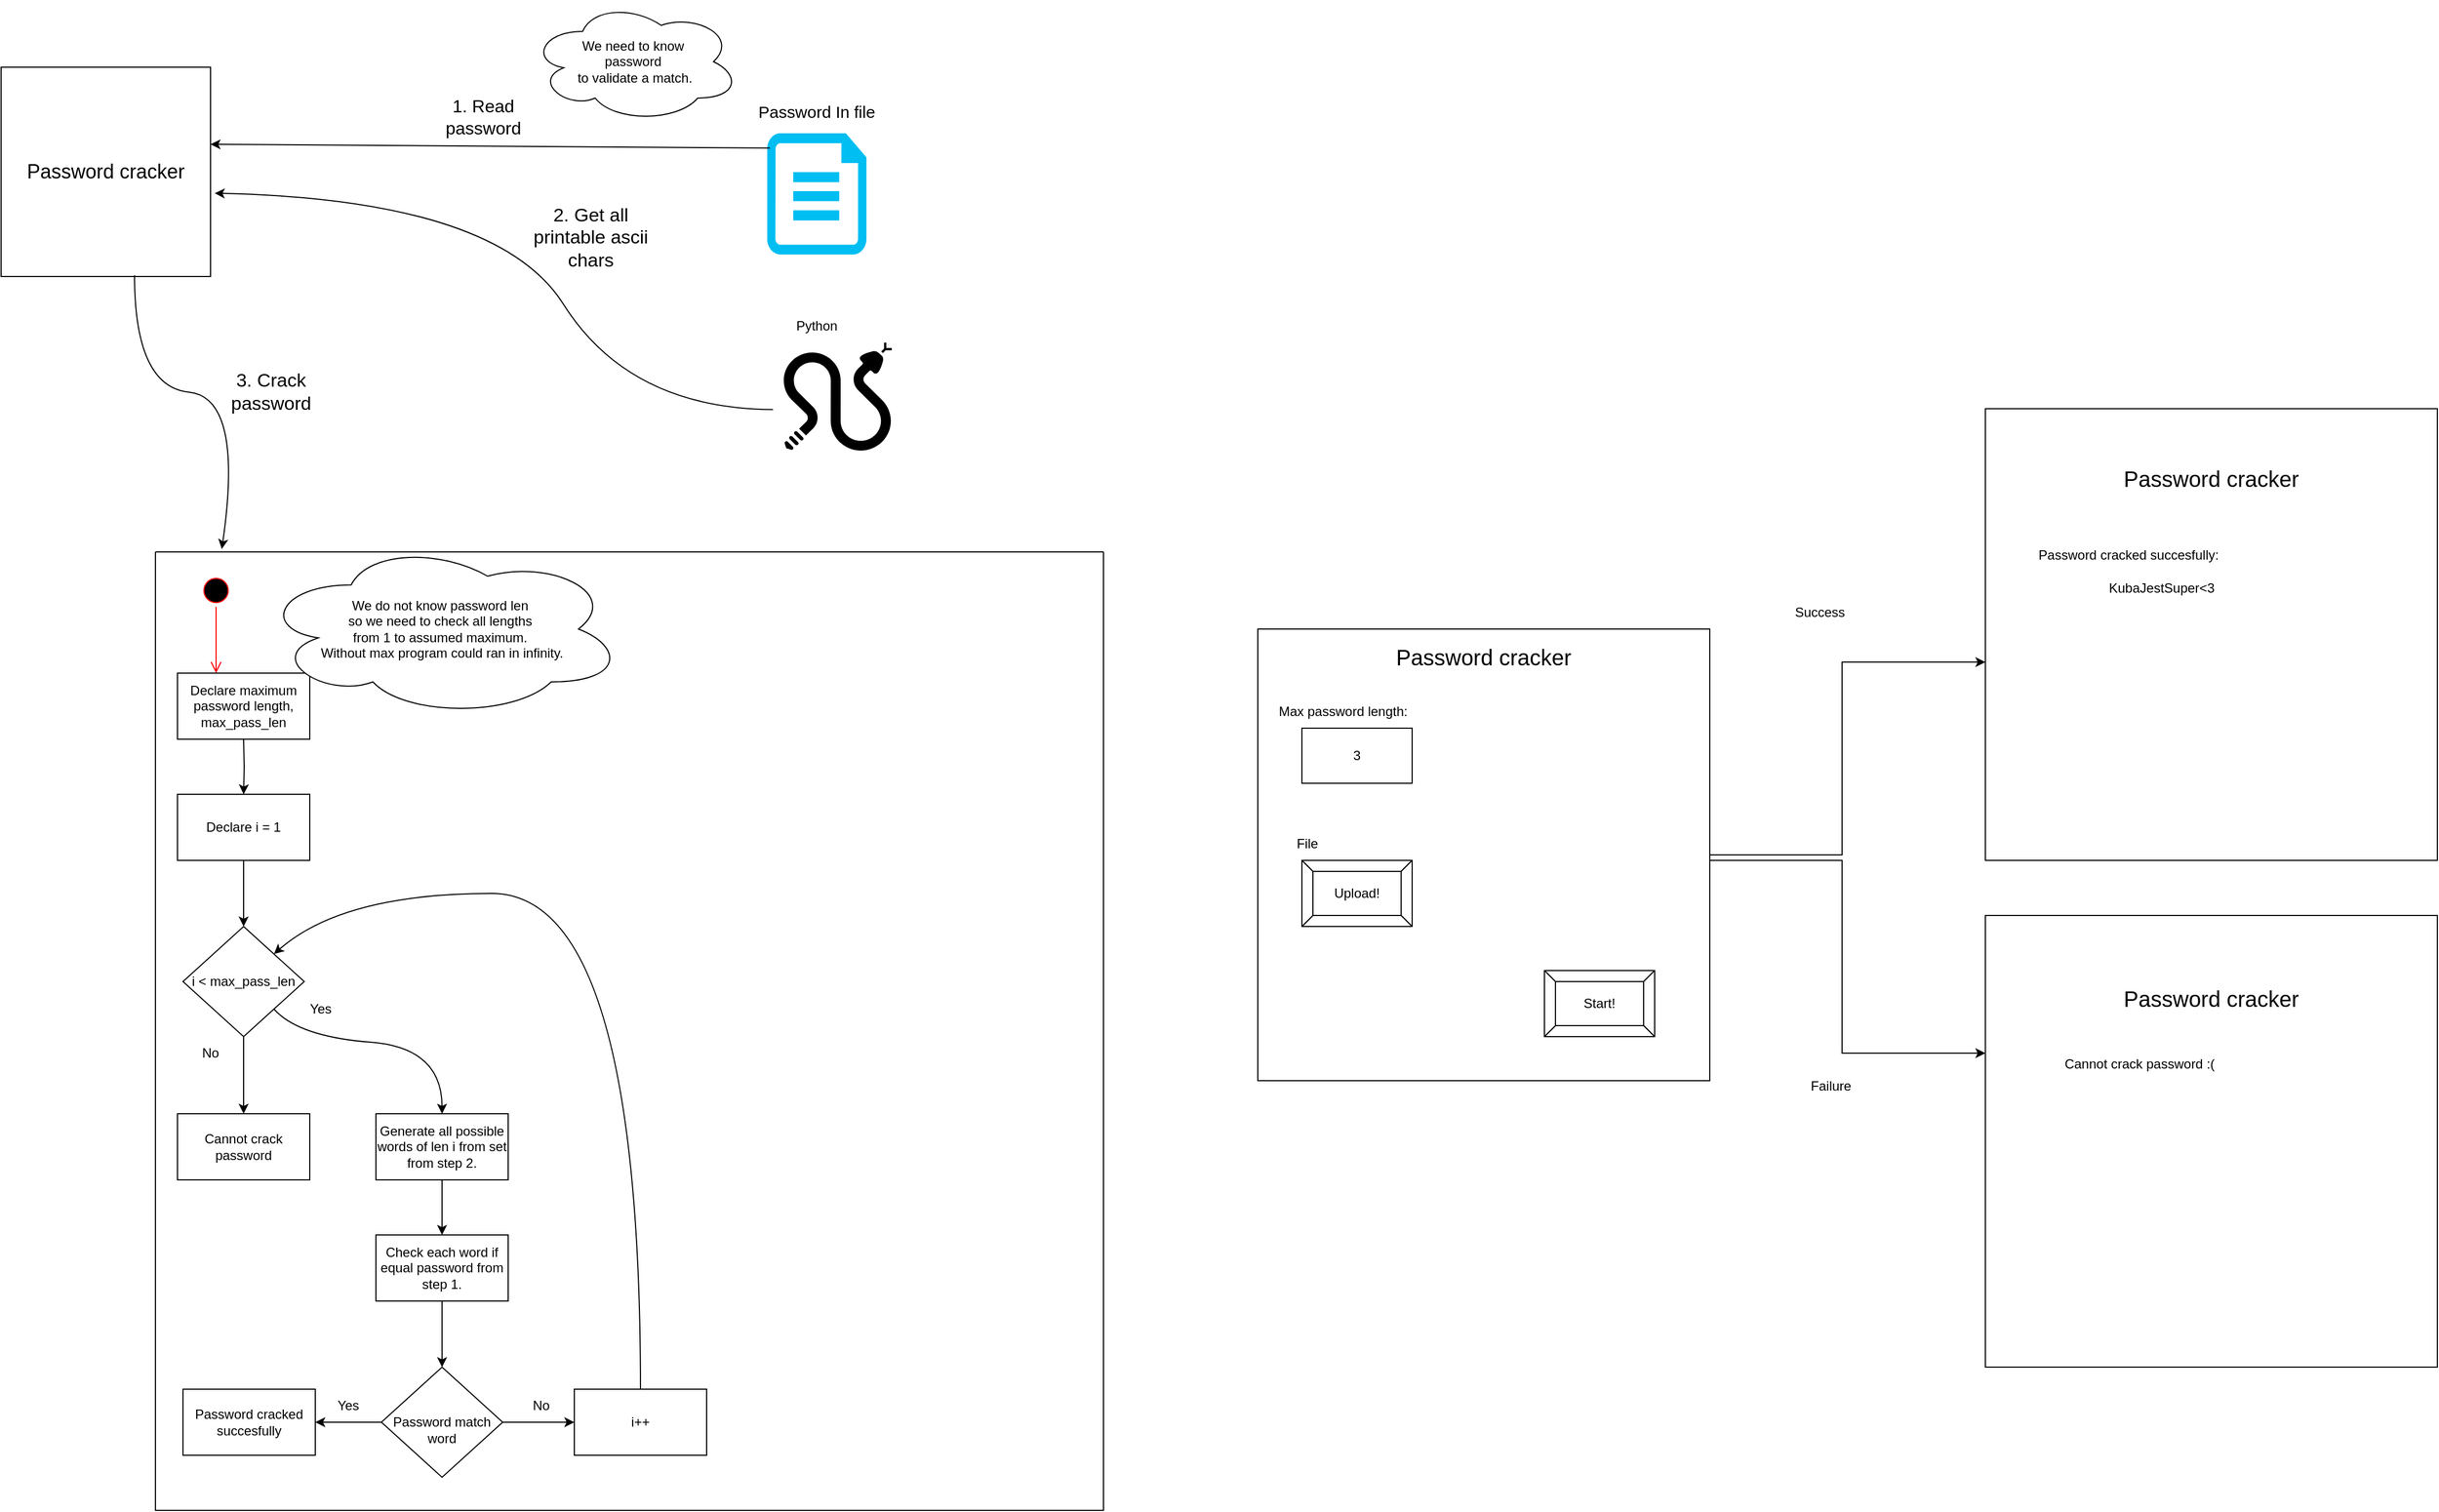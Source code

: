 <mxfile version="28.0.7">
  <diagram name="Page-1" id="MZ3_oT6_pSthDkAcg5yS">
    <mxGraphModel dx="1426" dy="1858" grid="1" gridSize="10" guides="1" tooltips="1" connect="1" arrows="1" fold="1" page="1" pageScale="1" pageWidth="850" pageHeight="1100" math="0" shadow="0">
      <root>
        <mxCell id="0" />
        <mxCell id="1" parent="0" />
        <mxCell id="SpXzyu9s4scRP7gDGXKe-4" value="Password cracker" style="whiteSpace=wrap;html=1;aspect=fixed;fontSize=18;" parent="1" vertex="1">
          <mxGeometry x="20" y="20" width="190" height="190" as="geometry" />
        </mxCell>
        <mxCell id="SpXzyu9s4scRP7gDGXKe-5" value="" style="group" parent="1" vertex="1" connectable="0">
          <mxGeometry x="700" y="30" width="120" height="160" as="geometry" />
        </mxCell>
        <mxCell id="SpXzyu9s4scRP7gDGXKe-1" value="" style="verticalLabelPosition=bottom;html=1;verticalAlign=top;align=center;strokeColor=none;fillColor=#00BEF2;shape=mxgraph.azure.cloud_services_configuration_file;pointerEvents=1;" parent="SpXzyu9s4scRP7gDGXKe-5" vertex="1">
          <mxGeometry x="15" y="50" width="90" height="110" as="geometry" />
        </mxCell>
        <mxCell id="SpXzyu9s4scRP7gDGXKe-2" value="Password In file" style="text;html=1;align=center;verticalAlign=middle;whiteSpace=wrap;rounded=0;fontSize=15;" parent="SpXzyu9s4scRP7gDGXKe-5" vertex="1">
          <mxGeometry width="120" height="60" as="geometry" />
        </mxCell>
        <mxCell id="SpXzyu9s4scRP7gDGXKe-9" value="" style="endArrow=none;html=1;rounded=0;entryX=0.027;entryY=0.122;entryDx=0;entryDy=0;entryPerimeter=0;endFill=0;startArrow=classic;startFill=1;" parent="1" target="SpXzyu9s4scRP7gDGXKe-1" edge="1">
          <mxGeometry width="50" height="50" relative="1" as="geometry">
            <mxPoint x="210" y="90" as="sourcePoint" />
            <mxPoint x="260" y="40" as="targetPoint" />
          </mxGeometry>
        </mxCell>
        <mxCell id="SpXzyu9s4scRP7gDGXKe-10" value="1. Read password" style="text;html=1;align=center;verticalAlign=middle;whiteSpace=wrap;rounded=0;fontSize=16;" parent="1" vertex="1">
          <mxGeometry x="395" y="50" width="125" height="30" as="geometry" />
        </mxCell>
        <mxCell id="SpXzyu9s4scRP7gDGXKe-11" value="We need to know&amp;nbsp;&lt;div&gt;password&amp;nbsp;&lt;/div&gt;&lt;div&gt;to validate a match.&lt;/div&gt;" style="ellipse;shape=cloud;whiteSpace=wrap;html=1;" parent="1" vertex="1">
          <mxGeometry x="500" y="-40" width="190" height="110" as="geometry" />
        </mxCell>
        <mxCell id="SpXzyu9s4scRP7gDGXKe-13" value="Python" style="text;html=1;align=center;verticalAlign=middle;whiteSpace=wrap;rounded=0;" parent="1" vertex="1">
          <mxGeometry x="730" y="240" width="60" height="30" as="geometry" />
        </mxCell>
        <mxCell id="SpXzyu9s4scRP7gDGXKe-14" value="" style="endArrow=classic;html=1;rounded=0;exitX=0.102;exitY=0.407;exitDx=0;exitDy=0;exitPerimeter=0;entryX=1.02;entryY=0.602;entryDx=0;entryDy=0;entryPerimeter=0;curved=1;" parent="1" target="SpXzyu9s4scRP7gDGXKe-4" edge="1">
          <mxGeometry width="50" height="50" relative="1" as="geometry">
            <mxPoint x="720.2" y="330.7" as="sourcePoint" />
            <mxPoint x="540" y="160" as="targetPoint" />
            <Array as="points">
              <mxPoint x="590" y="330" />
              <mxPoint x="470" y="140" />
            </Array>
          </mxGeometry>
        </mxCell>
        <mxCell id="SpXzyu9s4scRP7gDGXKe-15" value="2. Get all printable ascii chars" style="text;html=1;align=center;verticalAlign=middle;whiteSpace=wrap;rounded=0;fontSize=17;" parent="1" vertex="1">
          <mxGeometry x="500" y="150" width="110" height="50" as="geometry" />
        </mxCell>
        <mxCell id="SpXzyu9s4scRP7gDGXKe-16" value="" style="shape=mxgraph.signs.animals.snake;html=1;pointerEvents=1;fillColor=#000000;strokeColor=none;verticalLabelPosition=bottom;verticalAlign=top;align=center;" parent="1" vertex="1">
          <mxGeometry x="730" y="270" width="98" height="98" as="geometry" />
        </mxCell>
        <mxCell id="SpXzyu9s4scRP7gDGXKe-17" value="" style="swimlane;startSize=0;" parent="1" vertex="1">
          <mxGeometry x="160" y="460" width="860" height="870" as="geometry" />
        </mxCell>
        <mxCell id="SpXzyu9s4scRP7gDGXKe-20" value="" style="ellipse;html=1;shape=startState;fillColor=#000000;strokeColor=#ff0000;" parent="SpXzyu9s4scRP7gDGXKe-17" vertex="1">
          <mxGeometry x="40" y="20" width="30" height="30" as="geometry" />
        </mxCell>
        <mxCell id="SpXzyu9s4scRP7gDGXKe-21" value="" style="edgeStyle=orthogonalEdgeStyle;html=1;verticalAlign=bottom;endArrow=open;endSize=8;strokeColor=#ff0000;rounded=0;" parent="SpXzyu9s4scRP7gDGXKe-17" source="SpXzyu9s4scRP7gDGXKe-20" edge="1">
          <mxGeometry relative="1" as="geometry">
            <mxPoint x="55" y="110" as="targetPoint" />
          </mxGeometry>
        </mxCell>
        <mxCell id="SpXzyu9s4scRP7gDGXKe-22" value="Declare maximum password length,&lt;div&gt;max_pass_len&lt;/div&gt;" style="rounded=0;whiteSpace=wrap;html=1;" parent="SpXzyu9s4scRP7gDGXKe-17" vertex="1">
          <mxGeometry x="20" y="110" width="120" height="60" as="geometry" />
        </mxCell>
        <mxCell id="SpXzyu9s4scRP7gDGXKe-23" value="We do not know password len&amp;nbsp;&lt;div&gt;so we need to check all lengths&amp;nbsp;&lt;/div&gt;&lt;div&gt;from 1 to assumed maximum.&amp;nbsp;&lt;/div&gt;&lt;div&gt;Without max program could ran in infinity.&lt;/div&gt;" style="ellipse;shape=cloud;whiteSpace=wrap;html=1;" parent="SpXzyu9s4scRP7gDGXKe-17" vertex="1">
          <mxGeometry x="95" y="-10" width="330" height="160" as="geometry" />
        </mxCell>
        <mxCell id="SpXzyu9s4scRP7gDGXKe-27" value="" style="edgeStyle=orthogonalEdgeStyle;rounded=0;orthogonalLoop=1;jettySize=auto;html=1;" parent="SpXzyu9s4scRP7gDGXKe-17" target="SpXzyu9s4scRP7gDGXKe-26" edge="1">
          <mxGeometry relative="1" as="geometry">
            <mxPoint x="80" y="170" as="sourcePoint" />
          </mxGeometry>
        </mxCell>
        <mxCell id="SpXzyu9s4scRP7gDGXKe-30" value="" style="edgeStyle=orthogonalEdgeStyle;rounded=0;orthogonalLoop=1;jettySize=auto;html=1;" parent="SpXzyu9s4scRP7gDGXKe-17" source="SpXzyu9s4scRP7gDGXKe-26" target="SpXzyu9s4scRP7gDGXKe-29" edge="1">
          <mxGeometry relative="1" as="geometry" />
        </mxCell>
        <mxCell id="SpXzyu9s4scRP7gDGXKe-26" value="Declare i = 1" style="rounded=0;whiteSpace=wrap;html=1;" parent="SpXzyu9s4scRP7gDGXKe-17" vertex="1">
          <mxGeometry x="20" y="220" width="120" height="60" as="geometry" />
        </mxCell>
        <mxCell id="SpXzyu9s4scRP7gDGXKe-33" value="" style="edgeStyle=orthogonalEdgeStyle;rounded=0;orthogonalLoop=1;jettySize=auto;html=1;" parent="SpXzyu9s4scRP7gDGXKe-17" source="SpXzyu9s4scRP7gDGXKe-29" target="SpXzyu9s4scRP7gDGXKe-32" edge="1">
          <mxGeometry relative="1" as="geometry" />
        </mxCell>
        <mxCell id="SpXzyu9s4scRP7gDGXKe-29" value="i &amp;lt; max_pass_len" style="rhombus;whiteSpace=wrap;html=1;" parent="SpXzyu9s4scRP7gDGXKe-17" vertex="1">
          <mxGeometry x="25" y="340" width="110" height="100" as="geometry" />
        </mxCell>
        <mxCell id="SpXzyu9s4scRP7gDGXKe-31" value="No" style="text;html=1;align=center;verticalAlign=middle;whiteSpace=wrap;rounded=0;" parent="SpXzyu9s4scRP7gDGXKe-17" vertex="1">
          <mxGeometry x="20" y="440" width="60" height="30" as="geometry" />
        </mxCell>
        <mxCell id="SpXzyu9s4scRP7gDGXKe-32" value="Cannot crack password" style="rounded=0;whiteSpace=wrap;html=1;" parent="SpXzyu9s4scRP7gDGXKe-17" vertex="1">
          <mxGeometry x="20" y="510" width="120" height="60" as="geometry" />
        </mxCell>
        <mxCell id="SpXzyu9s4scRP7gDGXKe-38" value="" style="edgeStyle=orthogonalEdgeStyle;rounded=0;orthogonalLoop=1;jettySize=auto;html=1;" parent="SpXzyu9s4scRP7gDGXKe-17" source="SpXzyu9s4scRP7gDGXKe-34" target="SpXzyu9s4scRP7gDGXKe-37" edge="1">
          <mxGeometry relative="1" as="geometry" />
        </mxCell>
        <mxCell id="SpXzyu9s4scRP7gDGXKe-34" value="Generate all possible words of len i from set from step 2." style="rounded=0;whiteSpace=wrap;html=1;" parent="SpXzyu9s4scRP7gDGXKe-17" vertex="1">
          <mxGeometry x="200" y="510" width="120" height="60" as="geometry" />
        </mxCell>
        <mxCell id="SpXzyu9s4scRP7gDGXKe-35" value="" style="endArrow=classic;html=1;rounded=0;entryX=0.5;entryY=0;entryDx=0;entryDy=0;exitX=1;exitY=1;exitDx=0;exitDy=0;curved=1;" parent="SpXzyu9s4scRP7gDGXKe-17" source="SpXzyu9s4scRP7gDGXKe-29" target="SpXzyu9s4scRP7gDGXKe-34" edge="1">
          <mxGeometry width="50" height="50" relative="1" as="geometry">
            <mxPoint x="110" y="420" as="sourcePoint" />
            <mxPoint x="160" y="370" as="targetPoint" />
            <Array as="points">
              <mxPoint x="130" y="440" />
              <mxPoint x="260" y="450" />
            </Array>
          </mxGeometry>
        </mxCell>
        <mxCell id="SpXzyu9s4scRP7gDGXKe-40" value="" style="edgeStyle=orthogonalEdgeStyle;rounded=0;orthogonalLoop=1;jettySize=auto;html=1;" parent="SpXzyu9s4scRP7gDGXKe-17" source="SpXzyu9s4scRP7gDGXKe-37" target="SpXzyu9s4scRP7gDGXKe-39" edge="1">
          <mxGeometry relative="1" as="geometry" />
        </mxCell>
        <mxCell id="SpXzyu9s4scRP7gDGXKe-37" value="Check each word if equal password from step 1." style="rounded=0;whiteSpace=wrap;html=1;" parent="SpXzyu9s4scRP7gDGXKe-17" vertex="1">
          <mxGeometry x="200" y="620" width="120" height="60" as="geometry" />
        </mxCell>
        <mxCell id="SpXzyu9s4scRP7gDGXKe-42" value="" style="edgeStyle=orthogonalEdgeStyle;rounded=0;orthogonalLoop=1;jettySize=auto;html=1;" parent="SpXzyu9s4scRP7gDGXKe-17" source="SpXzyu9s4scRP7gDGXKe-39" target="SpXzyu9s4scRP7gDGXKe-41" edge="1">
          <mxGeometry relative="1" as="geometry" />
        </mxCell>
        <mxCell id="SpXzyu9s4scRP7gDGXKe-44" value="" style="edgeStyle=orthogonalEdgeStyle;rounded=0;orthogonalLoop=1;jettySize=auto;html=1;" parent="SpXzyu9s4scRP7gDGXKe-17" source="SpXzyu9s4scRP7gDGXKe-39" target="SpXzyu9s4scRP7gDGXKe-43" edge="1">
          <mxGeometry relative="1" as="geometry" />
        </mxCell>
        <mxCell id="SpXzyu9s4scRP7gDGXKe-39" value="&lt;div&gt;&lt;br&gt;&lt;/div&gt;Password match&lt;div&gt;word&lt;/div&gt;" style="rhombus;whiteSpace=wrap;html=1;" parent="SpXzyu9s4scRP7gDGXKe-17" vertex="1">
          <mxGeometry x="205" y="740" width="110" height="100" as="geometry" />
        </mxCell>
        <mxCell id="SpXzyu9s4scRP7gDGXKe-41" value="Password cracked succesfully" style="rounded=0;whiteSpace=wrap;html=1;" parent="SpXzyu9s4scRP7gDGXKe-17" vertex="1">
          <mxGeometry x="25" y="760" width="120" height="60" as="geometry" />
        </mxCell>
        <mxCell id="SpXzyu9s4scRP7gDGXKe-43" value="i++" style="rounded=0;whiteSpace=wrap;html=1;" parent="SpXzyu9s4scRP7gDGXKe-17" vertex="1">
          <mxGeometry x="380" y="760" width="120" height="60" as="geometry" />
        </mxCell>
        <mxCell id="SpXzyu9s4scRP7gDGXKe-45" value="Yes" style="text;html=1;align=center;verticalAlign=middle;whiteSpace=wrap;rounded=0;" parent="SpXzyu9s4scRP7gDGXKe-17" vertex="1">
          <mxGeometry x="120" y="400" width="60" height="30" as="geometry" />
        </mxCell>
        <mxCell id="SpXzyu9s4scRP7gDGXKe-46" value="Yes" style="text;html=1;align=center;verticalAlign=middle;whiteSpace=wrap;rounded=0;" parent="SpXzyu9s4scRP7gDGXKe-17" vertex="1">
          <mxGeometry x="145" y="760" width="60" height="30" as="geometry" />
        </mxCell>
        <mxCell id="SpXzyu9s4scRP7gDGXKe-47" value="No" style="text;html=1;align=center;verticalAlign=middle;whiteSpace=wrap;rounded=0;" parent="SpXzyu9s4scRP7gDGXKe-17" vertex="1">
          <mxGeometry x="320" y="760" width="60" height="30" as="geometry" />
        </mxCell>
        <mxCell id="SpXzyu9s4scRP7gDGXKe-48" value="" style="endArrow=classic;html=1;rounded=0;entryX=1;entryY=0;entryDx=0;entryDy=0;curved=1;" parent="SpXzyu9s4scRP7gDGXKe-17" target="SpXzyu9s4scRP7gDGXKe-29" edge="1">
          <mxGeometry width="50" height="50" relative="1" as="geometry">
            <mxPoint x="440" y="760" as="sourcePoint" />
            <mxPoint x="490" y="710" as="targetPoint" />
            <Array as="points">
              <mxPoint x="440" y="310" />
              <mxPoint x="170" y="310" />
            </Array>
          </mxGeometry>
        </mxCell>
        <mxCell id="SpXzyu9s4scRP7gDGXKe-18" value="" style="endArrow=classic;html=1;rounded=0;exitX=0.637;exitY=0.994;exitDx=0;exitDy=0;exitPerimeter=0;entryX=0.07;entryY=-0.003;entryDx=0;entryDy=0;entryPerimeter=0;curved=1;" parent="1" source="SpXzyu9s4scRP7gDGXKe-4" target="SpXzyu9s4scRP7gDGXKe-17" edge="1">
          <mxGeometry width="50" height="50" relative="1" as="geometry">
            <mxPoint x="300" y="360" as="sourcePoint" />
            <mxPoint x="350" y="310" as="targetPoint" />
            <Array as="points">
              <mxPoint x="141" y="310" />
              <mxPoint x="240" y="320" />
            </Array>
          </mxGeometry>
        </mxCell>
        <mxCell id="SpXzyu9s4scRP7gDGXKe-19" value="&lt;font style=&quot;font-size: 17px;&quot;&gt;3. Crack password&lt;/font&gt;" style="text;html=1;align=center;verticalAlign=middle;whiteSpace=wrap;rounded=0;fontSize=15;" parent="1" vertex="1">
          <mxGeometry x="210" y="290" width="110" height="50" as="geometry" />
        </mxCell>
        <mxCell id="DCbdhDT5XsXRO2FD8OZs-1" value="" style="whiteSpace=wrap;html=1;aspect=fixed;" vertex="1" parent="1">
          <mxGeometry x="1160" y="530" width="410" height="410" as="geometry" />
        </mxCell>
        <mxCell id="DCbdhDT5XsXRO2FD8OZs-3" value="Max password length:" style="text;html=1;align=center;verticalAlign=middle;whiteSpace=wrap;rounded=0;" vertex="1" parent="1">
          <mxGeometry x="1175" y="590" width="125" height="30" as="geometry" />
        </mxCell>
        <mxCell id="DCbdhDT5XsXRO2FD8OZs-4" value="Password cracker" style="text;html=1;align=center;verticalAlign=middle;whiteSpace=wrap;rounded=0;fontSize=20;" vertex="1" parent="1">
          <mxGeometry x="1265" y="540" width="200" height="30" as="geometry" />
        </mxCell>
        <mxCell id="DCbdhDT5XsXRO2FD8OZs-6" value="File" style="text;html=1;align=center;verticalAlign=middle;whiteSpace=wrap;rounded=0;" vertex="1" parent="1">
          <mxGeometry x="1175" y="710" width="60" height="30" as="geometry" />
        </mxCell>
        <mxCell id="DCbdhDT5XsXRO2FD8OZs-8" value="Upload!" style="labelPosition=center;verticalLabelPosition=middle;align=center;html=1;shape=mxgraph.basic.button;dx=10;whiteSpace=wrap;" vertex="1" parent="1">
          <mxGeometry x="1200" y="740" width="100" height="60" as="geometry" />
        </mxCell>
        <mxCell id="DCbdhDT5XsXRO2FD8OZs-13" value="3" style="rounded=0;whiteSpace=wrap;html=1;" vertex="1" parent="1">
          <mxGeometry x="1200" y="620" width="100" height="50" as="geometry" />
        </mxCell>
        <mxCell id="DCbdhDT5XsXRO2FD8OZs-18" value="Start!" style="labelPosition=center;verticalLabelPosition=middle;align=center;html=1;shape=mxgraph.basic.button;dx=10;whiteSpace=wrap;" vertex="1" parent="1">
          <mxGeometry x="1420" y="840" width="100" height="60" as="geometry" />
        </mxCell>
        <mxCell id="DCbdhDT5XsXRO2FD8OZs-20" value="" style="endArrow=classic;html=1;rounded=0;exitX=1;exitY=0.5;exitDx=0;exitDy=0;" edge="1" parent="1" source="DCbdhDT5XsXRO2FD8OZs-1">
          <mxGeometry width="50" height="50" relative="1" as="geometry">
            <mxPoint x="1580" y="730" as="sourcePoint" />
            <mxPoint x="1820" y="560" as="targetPoint" />
            <Array as="points">
              <mxPoint x="1690" y="735" />
              <mxPoint x="1690" y="560" />
            </Array>
          </mxGeometry>
        </mxCell>
        <mxCell id="DCbdhDT5XsXRO2FD8OZs-21" value="" style="whiteSpace=wrap;html=1;aspect=fixed;" vertex="1" parent="1">
          <mxGeometry x="1820" y="330" width="410" height="410" as="geometry" />
        </mxCell>
        <mxCell id="DCbdhDT5XsXRO2FD8OZs-22" value="Password cracked succesfully:&lt;span style=&quot;color: rgba(0, 0, 0, 0); font-family: monospace; font-size: 0px; text-align: start; text-wrap-mode: nowrap;&quot;&gt;Croot%3E%3CmxCell%20id%3D%220%22%2F%3E%3CmxCell%20id%3D%221%22%20parent%3D%220%22%2F%3E%3CmxCell%20id%3D%222%22%20value%3D%22Password%20is%3A%22%20style%3D%22text%3Bhtml%3D1%3Balign%3Dcenter%3BverticalAlign%3Dmiddle%3BwhiteSpace%3Dwrap%3Brounded%3D0%3B%22%20vertex%3D%221%22%20parent%3D%221%22%3E%3CmxGeometry%20x%3D%221850%22%20y%3D%22448%22%20width%3D%22130%22%20height%3D%2230%22%20as%3D%22geometry%22%2F%3E%3C%2FmxCell%3E%3CmxCell%20id%3D%223%22%20value%3D%22KubaJestSuper%26amp%3Blt%3B3%22%20style%3D%22text%3Bhtml%3D1%3Balign%3Dcenter%3BverticalAlign%3Dmiddle%3BwhiteSpace%3Dwrap%3Brounded%3D0%3B%22%20vertex%3D%221%22%20parent%3D%221%22%3E%3CmxGeometry%20x%3D%221950%22%20y%3D%22478%22%20width%3D%2260%22%20height%3D%2230%22%20as%3D%22geometry%22%2F%3E%3C%2FmxCell%3E%3C%2Froot%3E%3C%2FmxGraphModel%3E:::&lt;/span&gt;" style="text;html=1;align=center;verticalAlign=middle;whiteSpace=wrap;rounded=0;" vertex="1" parent="1">
          <mxGeometry x="1850" y="448" width="200" height="30" as="geometry" />
        </mxCell>
        <mxCell id="DCbdhDT5XsXRO2FD8OZs-23" value="Password cracker" style="text;html=1;align=center;verticalAlign=middle;whiteSpace=wrap;rounded=0;fontSize=20;" vertex="1" parent="1">
          <mxGeometry x="1925" y="378" width="200" height="30" as="geometry" />
        </mxCell>
        <mxCell id="DCbdhDT5XsXRO2FD8OZs-28" value="KubaJestSuper&amp;lt;3" style="text;html=1;align=center;verticalAlign=middle;whiteSpace=wrap;rounded=0;" vertex="1" parent="1">
          <mxGeometry x="1950" y="478" width="60" height="30" as="geometry" />
        </mxCell>
        <mxCell id="DCbdhDT5XsXRO2FD8OZs-30" value="" style="endArrow=classic;html=1;rounded=0;exitX=1;exitY=0.5;exitDx=0;exitDy=0;" edge="1" parent="1">
          <mxGeometry width="50" height="50" relative="1" as="geometry">
            <mxPoint x="1570" y="740" as="sourcePoint" />
            <mxPoint x="1820" y="915" as="targetPoint" />
            <Array as="points">
              <mxPoint x="1690" y="740" />
              <mxPoint x="1690" y="915" />
            </Array>
          </mxGeometry>
        </mxCell>
        <mxCell id="DCbdhDT5XsXRO2FD8OZs-31" value="" style="whiteSpace=wrap;html=1;aspect=fixed;" vertex="1" parent="1">
          <mxGeometry x="1820" y="790" width="410" height="410" as="geometry" />
        </mxCell>
        <mxCell id="DCbdhDT5XsXRO2FD8OZs-32" value="Password cracker" style="text;html=1;align=center;verticalAlign=middle;whiteSpace=wrap;rounded=0;fontSize=20;" vertex="1" parent="1">
          <mxGeometry x="1925" y="850" width="200" height="30" as="geometry" />
        </mxCell>
        <mxCell id="DCbdhDT5XsXRO2FD8OZs-33" value="Cannot crack password :(&lt;span style=&quot;color: rgba(0, 0, 0, 0); font-family: monospace; font-size: 0px; text-align: start; text-wrap-mode: nowrap;&quot;&gt;ot%3E%3CmxCell%20id%3D%220%22%2F%3E%3CmxCell%20id%3D%221%22%20parent%3D%220%22%2F%3E%3CmxCell%20id%3D%222%22%20value%3D%22Password%20is%3A%22%20style%3D%22text%3Bhtml%3D1%3Balign%3Dcenter%3BverticalAlign%3Dmiddle%3BwhiteSpace%3Dwrap%3Brounded%3D0%3B%22%20vertex%3D%221%22%20parent%3D%221%22%3E%3CmxGeometry%20x%3D%221850%22%20y%3D%22448%22%20width%3D%22130%22%20height%3D%2230%22%20as%3D%22geometry%22%2F%3E%3C%2FmxCell%3E%3CmxCell%20id%3D%223%22%20value%3D%22KubaJestSuper%26amp%3Blt%3B3%22%20style%3D%22text%3Bhtml%3D1%3Balign%3Dcenter%3BverticalAlign%3Dmiddle%3BwhiteSpace%3Dwrap%3Brounded%3D0%3B%22%20vertex%3D%221%22%20parent%3D%221%22%3E%3CmxGeometry%20x%3D%221950%22%20y%3D%22478%22%20width%3D%2260%22%20height%3D%2230%22%20as%3D%22geometry%22%2F%3E%3C%2FmxCell%3E%3C%2Froot%3E%3C%2FmxGraphModel%3E. :( :(&lt;/span&gt;" style="text;html=1;align=center;verticalAlign=middle;whiteSpace=wrap;rounded=0;" vertex="1" parent="1">
          <mxGeometry x="1850" y="910" width="220" height="30" as="geometry" />
        </mxCell>
        <mxCell id="DCbdhDT5XsXRO2FD8OZs-35" value="Success&lt;span style=&quot;color: rgba(0, 0, 0, 0); font-family: monospace; font-size: 0px; text-align: start; text-wrap-mode: nowrap;&quot;&gt;%3CmxGraphModel%3E%3Croot%3E%3CmxCell%20id%3D%220%22%2F%3E%3CmxCell%20id%3D%221%22%20parent%3D%220%22%2F%3E%3CmxCell%20id%3D%222%22%20value%3D%22Password%20cracked%2C%20password%26amp%3Bnbsp%3B%26lt%3Bspan%20style%3D%26quot%3Bcolor%3A%20rgba(0%2C%200%2C%200%2C%200)%3B%20font-family%3A%20monospace%3B%20font-size%3A%200px%3B%20text-align%3A%20start%3B%20text-wrap-mode%3A%20nowrap%3B%26quot%3B%26gt%3B%253CmxGraphModel%253E%253Croot%253E%253CmxCell%2520id%253D%25220%2522%252F%253E%253CmxCell%2520id%253D%25221%2522%2520parent%253D%25220%2522%252F%253E%253CmxCell%2520id%253D%25222%2522%2520value%253D%2522Password%2520is%253A%2522%2520style%253D%2522text%253Bhtml%253D1%253Balign%253Dcenter%253BverticalAlign%253Dmiddle%253BwhiteSpace%253Dwrap%253Brounded%253D0%253B%2522%2520vertex%253D%25221%2522%2520parent%253D%25221%2522%253E%253CmxGeometry%2520x%253D%25221850%2522%2520y%253D%2522448%2522%2520width%253D%2522130%2522%2520height%253D%252230%2522%2520as%253D%2522geometry%2522%252F%253E%253C%252FmxCell%253E%253CmxCell%2520id%253D%25223%2522%2520value%253D%2522KubaJestSuper%2526amp%253Blt%253B3%2522%2520style%253D%2522text%253Bhtml%253D1%253Balign%253Dcenter%253BverticalAlign%253Dmiddle%253BwhiteSpace%253Dwrap%253Brounded%253D0%253B%2522%2520vertex%253D%25221%2522%2520parent%253D%25221%2522%253E%253CmxGeometry%2520x%253D%25221950%2522%2520y%253D%2522478%2522%2520width%253D%252260%2522%2520height%253D%252230%2522%2520as%253D%2522geometry%2522%252F%253E%253C%252FmxCell%253E%253C%252Froot%253E%253C%252FmxGraphModel%253E%26lt%3B%2Fspan%26gt%3Bis%3A%22%20style%3D%22text%3Bhtml%3D1%3Balign%3Dcenter%3BverticalAlign%3Dmiddle%3BwhiteSpace%3Dwrap%3Brounded%3D0%3B%22%20vertex%3D%221%22%20parent%3D%221%22%3E%3CmxGeometry%20x%3D%221850%22%20y%3D%22448%22%20width%3D%22130%22%20height%3D%2230%22%20as%3D%22geometry%22%2F%3E%3C%2FmxCell%3E%3C%2Froot%3E%3C%2FmxGraphModel%3E&lt;/span&gt;" style="text;html=1;align=center;verticalAlign=middle;whiteSpace=wrap;rounded=0;" vertex="1" parent="1">
          <mxGeometry x="1640" y="500" width="60" height="30" as="geometry" />
        </mxCell>
        <mxCell id="DCbdhDT5XsXRO2FD8OZs-36" value="Failure" style="text;html=1;align=center;verticalAlign=middle;whiteSpace=wrap;rounded=0;" vertex="1" parent="1">
          <mxGeometry x="1650" y="930" width="60" height="30" as="geometry" />
        </mxCell>
      </root>
    </mxGraphModel>
  </diagram>
</mxfile>
